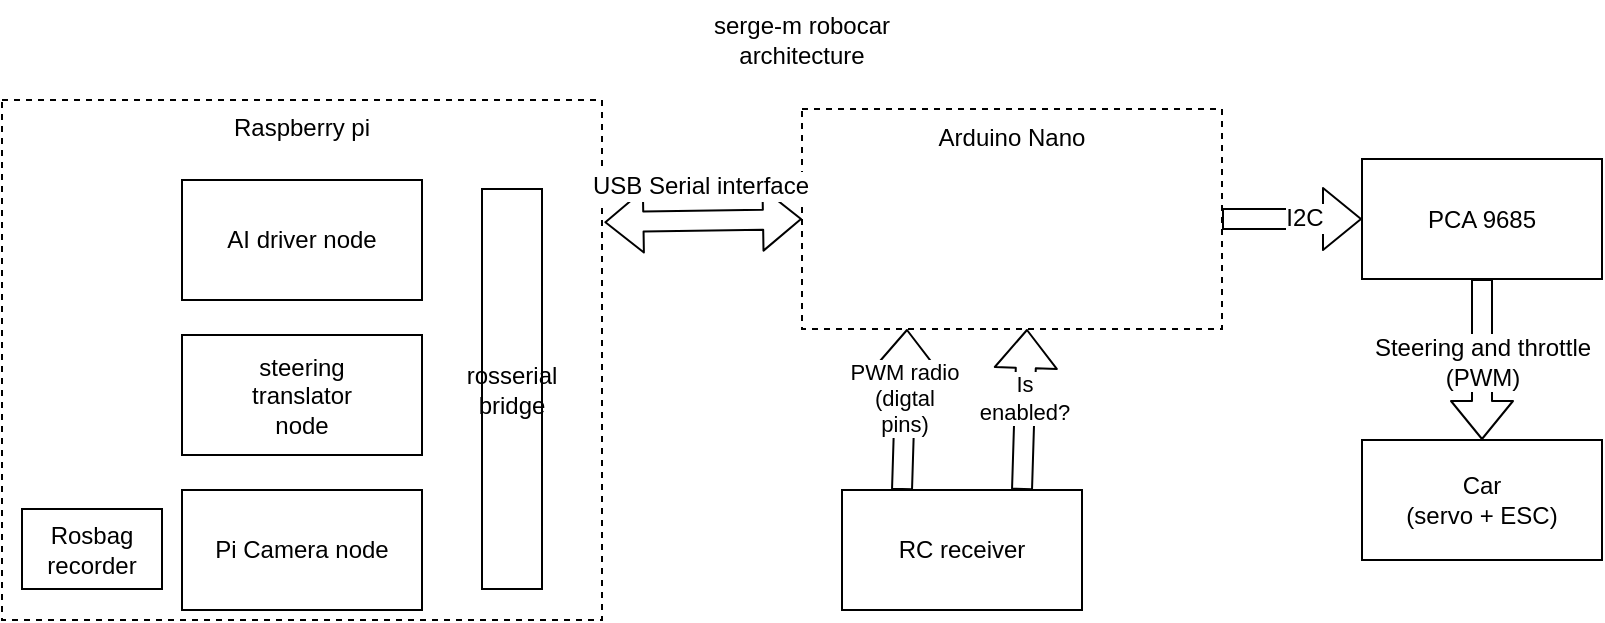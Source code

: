 <mxfile version="12.1.4" type="device" pages="1"><diagram id="nuaPIvYGMqNlOEjbWNzC" name="Page-1"><mxGraphModel dx="1408" dy="785" grid="1" gridSize="10" guides="1" tooltips="1" connect="1" arrows="1" fold="1" page="1" pageScale="1" pageWidth="850" pageHeight="1100" math="0" shadow="0"><root><mxCell id="0"/><mxCell id="1" parent="0"/><mxCell id="Vqx2KJfttRLDubU2YOCI-1" value="Raspberry pi" style="rounded=0;whiteSpace=wrap;html=1;verticalAlign=top;dashed=1;" vertex="1" parent="1"><mxGeometry x="30" y="120" width="300" height="260" as="geometry"/></mxCell><mxCell id="Vqx2KJfttRLDubU2YOCI-2" value="Arduino Nano" style="rounded=0;whiteSpace=wrap;html=1;verticalAlign=top;dashed=1;" vertex="1" parent="1"><mxGeometry x="430" y="124.5" width="210" height="110" as="geometry"/></mxCell><mxCell id="Vqx2KJfttRLDubU2YOCI-4" value="RC receiver" style="rounded=0;whiteSpace=wrap;html=1;" vertex="1" parent="1"><mxGeometry x="450" y="315" width="120" height="60" as="geometry"/></mxCell><mxCell id="Vqx2KJfttRLDubU2YOCI-5" value="AI driver node" style="rounded=0;whiteSpace=wrap;html=1;" vertex="1" parent="1"><mxGeometry x="120" y="160" width="120" height="60" as="geometry"/></mxCell><mxCell id="Vqx2KJfttRLDubU2YOCI-8" value="" style="shape=flexArrow;endArrow=classic;startArrow=classic;html=1;entryX=0;entryY=0.5;entryDx=0;entryDy=0;exitX=1.004;exitY=0.235;exitDx=0;exitDy=0;exitPerimeter=0;" edge="1" parent="1" source="Vqx2KJfttRLDubU2YOCI-1" target="Vqx2KJfttRLDubU2YOCI-2"><mxGeometry width="50" height="50" relative="1" as="geometry"><mxPoint x="30" y="450" as="sourcePoint"/><mxPoint x="80" y="400" as="targetPoint"/></mxGeometry></mxCell><mxCell id="Vqx2KJfttRLDubU2YOCI-11" value="USB Serial interface" style="text;html=1;resizable=0;points=[];align=center;verticalAlign=middle;labelBackgroundColor=#ffffff;" vertex="1" connectable="0" parent="Vqx2KJfttRLDubU2YOCI-8"><mxGeometry x="0.123" y="-2" relative="1" as="geometry"><mxPoint x="-7.5" y="-19.5" as="offset"/></mxGeometry></mxCell><mxCell id="Vqx2KJfttRLDubU2YOCI-12" value="" style="shape=flexArrow;endArrow=classic;startArrow=none;html=1;exitX=0.25;exitY=0;exitDx=0;exitDy=0;entryX=0.25;entryY=1;entryDx=0;entryDy=0;startFill=0;" edge="1" parent="1" source="Vqx2KJfttRLDubU2YOCI-4" target="Vqx2KJfttRLDubU2YOCI-2"><mxGeometry width="50" height="50" relative="1" as="geometry"><mxPoint x="400" y="284.5" as="sourcePoint"/><mxPoint x="450" y="234.5" as="targetPoint"/></mxGeometry></mxCell><mxCell id="Vqx2KJfttRLDubU2YOCI-14" value="&lt;div style=&quot;font-size: 11px&quot;&gt;&lt;font style=&quot;font-size: 11px&quot;&gt;PWM radio&lt;/font&gt;&lt;/div&gt;&lt;div style=&quot;font-size: 11px&quot;&gt;&lt;font style=&quot;font-size: 11px&quot;&gt;(digtal &lt;br&gt;&lt;/font&gt;&lt;/div&gt;&lt;div style=&quot;font-size: 11px&quot;&gt;&lt;font style=&quot;font-size: 11px&quot;&gt;pins)&lt;/font&gt;&lt;br&gt; &lt;/div&gt;" style="text;html=1;resizable=0;points=[];align=center;verticalAlign=middle;labelBackgroundColor=#ffffff;" vertex="1" connectable="0" parent="Vqx2KJfttRLDubU2YOCI-12"><mxGeometry x="0.154" y="1" relative="1" as="geometry"><mxPoint as="offset"/></mxGeometry></mxCell><mxCell id="Vqx2KJfttRLDubU2YOCI-15" value="" style="shape=flexArrow;endArrow=classic;startArrow=none;html=1;entryX=0.25;entryY=1;entryDx=0;entryDy=0;exitX=0.75;exitY=0;exitDx=0;exitDy=0;startFill=0;" edge="1" parent="1" source="Vqx2KJfttRLDubU2YOCI-4"><mxGeometry width="50" height="50" relative="1" as="geometry"><mxPoint x="380" y="325.0" as="sourcePoint"/><mxPoint x="542.5" y="234.5" as="targetPoint"/></mxGeometry></mxCell><mxCell id="Vqx2KJfttRLDubU2YOCI-16" value="&lt;div style=&quot;font-size: 11px&quot;&gt;&lt;font style=&quot;font-size: 11px&quot;&gt;Is &lt;br&gt;&lt;/font&gt;&lt;/div&gt;&lt;div style=&quot;font-size: 11px&quot;&gt;&lt;font style=&quot;font-size: 11px&quot;&gt;enabled?&lt;/font&gt;&lt;/div&gt;" style="text;html=1;resizable=0;points=[];align=center;verticalAlign=middle;labelBackgroundColor=#ffffff;" vertex="1" connectable="0" parent="Vqx2KJfttRLDubU2YOCI-15"><mxGeometry x="0.154" y="1" relative="1" as="geometry"><mxPoint as="offset"/></mxGeometry></mxCell><mxCell id="Vqx2KJfttRLDubU2YOCI-18" value="PCA 9685" style="rounded=0;whiteSpace=wrap;html=1;" vertex="1" parent="1"><mxGeometry x="710" y="149.5" width="120" height="60" as="geometry"/></mxCell><mxCell id="Vqx2KJfttRLDubU2YOCI-21" value="&lt;div&gt;Car &lt;br&gt;&lt;/div&gt;&lt;div&gt;(servo + ESC)&lt;br&gt;&lt;/div&gt;" style="rounded=0;whiteSpace=wrap;html=1;" vertex="1" parent="1"><mxGeometry x="710" y="290" width="120" height="60" as="geometry"/></mxCell><mxCell id="Vqx2KJfttRLDubU2YOCI-26" value="" style="shape=flexArrow;endArrow=classic;startArrow=none;html=1;entryX=0;entryY=0.5;entryDx=0;entryDy=0;exitX=1;exitY=0.5;exitDx=0;exitDy=0;startFill=0;" edge="1" parent="1" source="Vqx2KJfttRLDubU2YOCI-2" target="Vqx2KJfttRLDubU2YOCI-18"><mxGeometry width="50" height="50" relative="1" as="geometry"><mxPoint x="550" y="325.0" as="sourcePoint"/><mxPoint x="552.5" y="244.5" as="targetPoint"/></mxGeometry></mxCell><mxCell id="Vqx2KJfttRLDubU2YOCI-27" value="I2C" style="text;html=1;resizable=0;points=[];align=center;verticalAlign=middle;labelBackgroundColor=#ffffff;" vertex="1" connectable="0" parent="Vqx2KJfttRLDubU2YOCI-26"><mxGeometry x="0.154" y="1" relative="1" as="geometry"><mxPoint as="offset"/></mxGeometry></mxCell><mxCell id="Vqx2KJfttRLDubU2YOCI-28" value="" style="shape=flexArrow;endArrow=classic;startArrow=none;html=1;entryX=0.5;entryY=0;entryDx=0;entryDy=0;startFill=0;" edge="1" parent="1" source="Vqx2KJfttRLDubU2YOCI-18" target="Vqx2KJfttRLDubU2YOCI-21"><mxGeometry width="50" height="50" relative="1" as="geometry"><mxPoint x="660" y="260" as="sourcePoint"/><mxPoint x="730" y="260" as="targetPoint"/></mxGeometry></mxCell><mxCell id="Vqx2KJfttRLDubU2YOCI-29" value="&lt;div&gt;Steering and throttle&lt;/div&gt;&lt;div&gt;(PWM)&lt;br&gt;&lt;/div&gt;" style="text;html=1;resizable=0;points=[];align=center;verticalAlign=middle;labelBackgroundColor=#ffffff;" vertex="1" connectable="0" parent="Vqx2KJfttRLDubU2YOCI-28"><mxGeometry x="0.154" y="1" relative="1" as="geometry"><mxPoint x="-1" y="-5.5" as="offset"/></mxGeometry></mxCell><mxCell id="Vqx2KJfttRLDubU2YOCI-30" value="&lt;div&gt;&lt;span class=&quot;pl-s&quot;&gt;&lt;span class=&quot;pl-pds&quot;&gt;&lt;/span&gt;steering &lt;br&gt;&lt;/span&gt;&lt;/div&gt;&lt;div&gt;&lt;span class=&quot;pl-s&quot;&gt;translator &lt;br&gt;&lt;/span&gt;&lt;/div&gt;&lt;div&gt;&lt;span class=&quot;pl-s&quot;&gt;node&lt;span class=&quot;pl-pds&quot;&gt;&lt;/span&gt;&lt;/span&gt;&lt;/div&gt;" style="rounded=0;whiteSpace=wrap;html=1;" vertex="1" parent="1"><mxGeometry x="120" y="237.5" width="120" height="60" as="geometry"/></mxCell><mxCell id="Vqx2KJfttRLDubU2YOCI-31" value="rosserial bridge" style="rounded=0;whiteSpace=wrap;html=1;" vertex="1" parent="1"><mxGeometry x="270" y="164.5" width="30" height="200" as="geometry"/></mxCell><mxCell id="Vqx2KJfttRLDubU2YOCI-32" value="Pi Camera node" style="rounded=0;whiteSpace=wrap;html=1;" vertex="1" parent="1"><mxGeometry x="120" y="315" width="120" height="60" as="geometry"/></mxCell><mxCell id="Vqx2KJfttRLDubU2YOCI-33" value="Rosbag recorder" style="rounded=0;whiteSpace=wrap;html=1;" vertex="1" parent="1"><mxGeometry x="40" y="324.5" width="70" height="40" as="geometry"/></mxCell><mxCell id="Vqx2KJfttRLDubU2YOCI-34" value="&lt;div align=&quot;center&quot;&gt;serge-m robocar architecture&lt;br&gt;&lt;/div&gt;" style="text;html=1;strokeColor=none;fillColor=none;align=center;verticalAlign=middle;whiteSpace=wrap;rounded=0;" vertex="1" parent="1"><mxGeometry x="360" y="70" width="140" height="40" as="geometry"/></mxCell></root></mxGraphModel></diagram></mxfile>